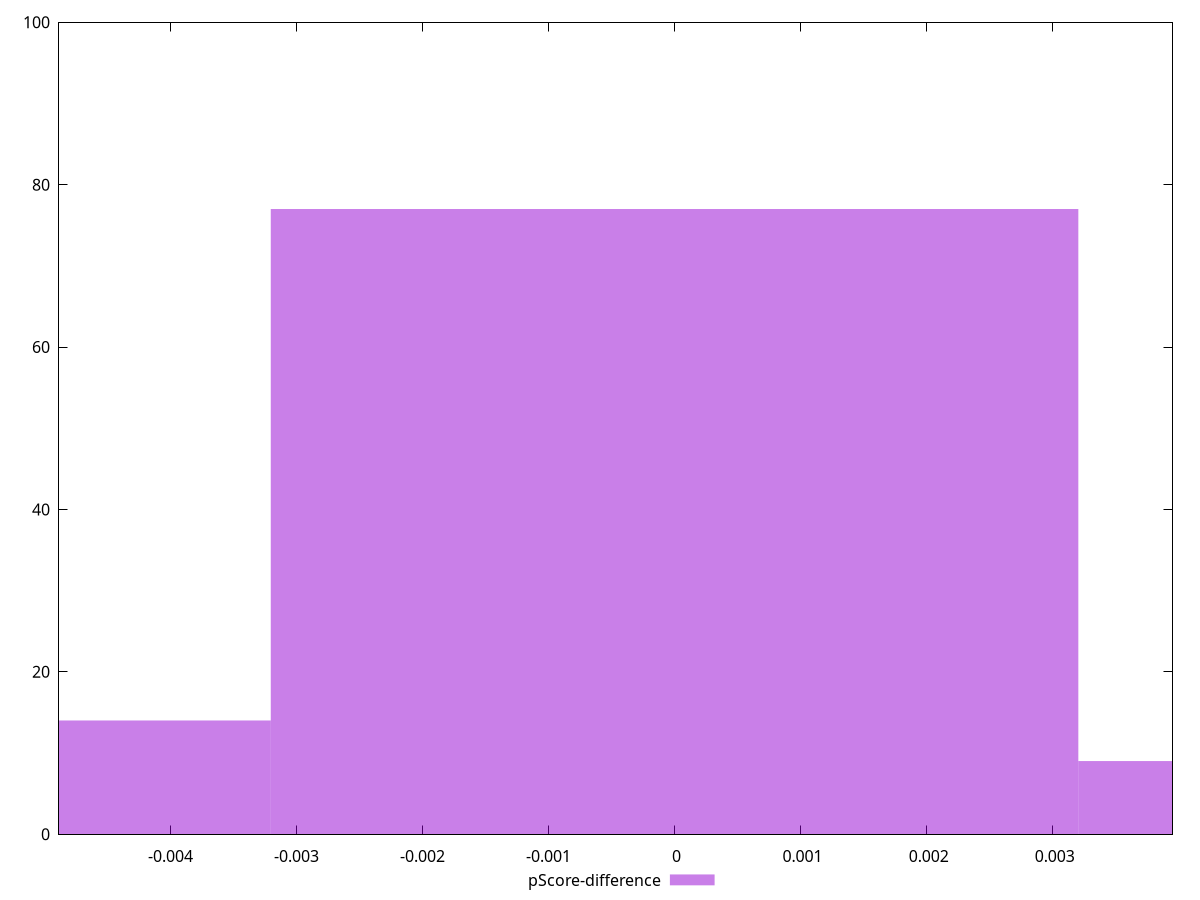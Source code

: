 reset

$pScoreDifference <<EOF
0 77
0.006407241754804765 9
-0.006407241754804765 14
EOF

set key outside below
set boxwidth 0.006407241754804765
set xrange [-0.004883752116673856:0.003950710999719886]
set yrange [0:100]
set trange [0:100]
set style fill transparent solid 0.5 noborder
set terminal svg size 640, 490 enhanced background rgb 'white'
set output "reports/report_00031_2021-02-24T23-18-18.084Z/max-potential-fid/samples/astro/pScore-difference/histogram.svg"

plot $pScoreDifference title "pScore-difference" with boxes

reset
